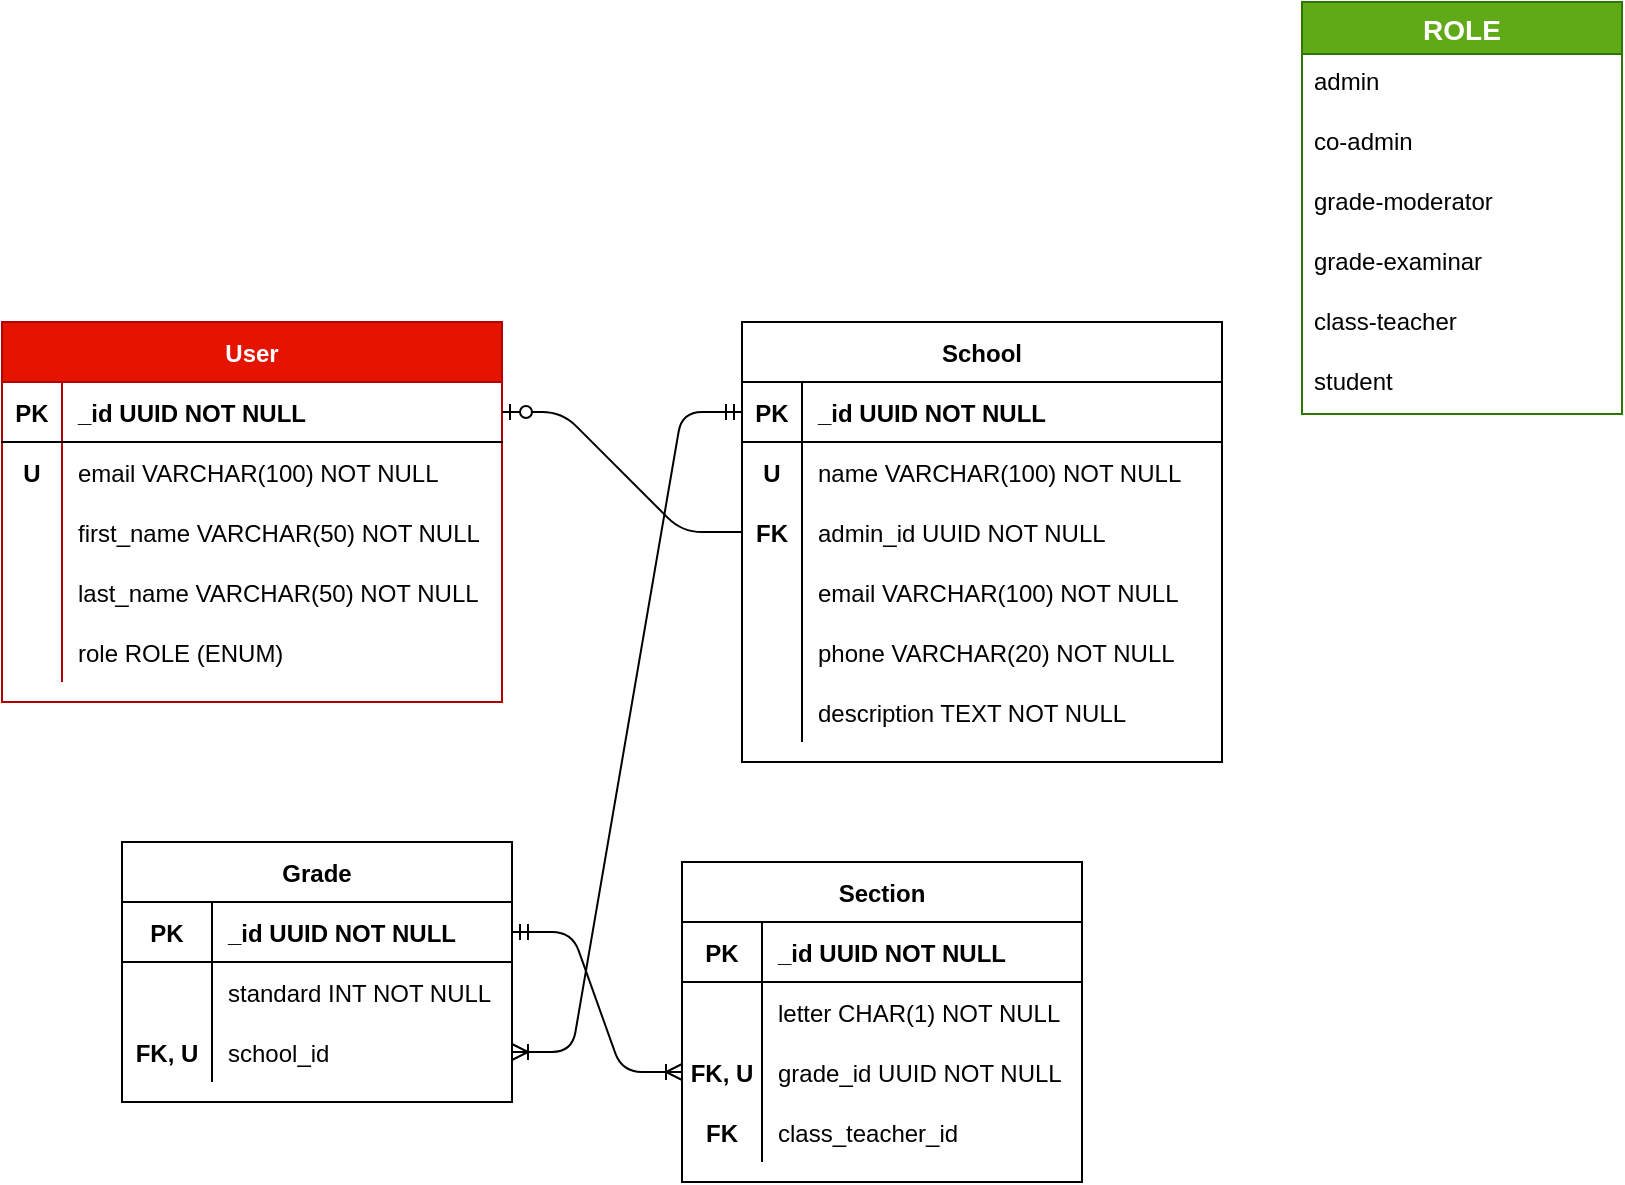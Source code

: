 <mxfile version="14.5.10" type="github">
  <diagram id="9uJruY_B-ZJQ3e48zENs" name="Page-1">
    <mxGraphModel dx="782" dy="745" grid="1" gridSize="10" guides="1" tooltips="1" connect="1" arrows="1" fold="1" page="1" pageScale="1" pageWidth="850" pageHeight="1100" math="0" shadow="0">
      <root>
        <mxCell id="0" />
        <mxCell id="1" parent="0" />
        <mxCell id="Y5BPQSQ-rdWLADzZHDgI-1" value="User" style="shape=table;startSize=30;container=1;collapsible=1;childLayout=tableLayout;fixedRows=1;rowLines=0;fontStyle=1;align=center;resizeLast=1;fillColor=#e51400;strokeColor=#B20000;fontColor=#ffffff;" parent="1" vertex="1">
          <mxGeometry x="30" y="170" width="250" height="190" as="geometry">
            <mxRectangle x="30" y="170" width="60" height="30" as="alternateBounds" />
          </mxGeometry>
        </mxCell>
        <mxCell id="Y5BPQSQ-rdWLADzZHDgI-2" value="" style="shape=partialRectangle;collapsible=0;dropTarget=0;pointerEvents=0;fillColor=none;top=0;left=0;bottom=1;right=0;points=[[0,0.5],[1,0.5]];portConstraint=eastwest;" parent="Y5BPQSQ-rdWLADzZHDgI-1" vertex="1">
          <mxGeometry y="30" width="250" height="30" as="geometry" />
        </mxCell>
        <mxCell id="Y5BPQSQ-rdWLADzZHDgI-3" value="PK" style="shape=partialRectangle;connectable=0;fillColor=none;top=0;left=0;bottom=0;right=0;fontStyle=1;overflow=hidden;" parent="Y5BPQSQ-rdWLADzZHDgI-2" vertex="1">
          <mxGeometry width="30" height="30" as="geometry" />
        </mxCell>
        <mxCell id="Y5BPQSQ-rdWLADzZHDgI-4" value="_id UUID NOT NULL" style="shape=partialRectangle;connectable=0;fillColor=none;top=0;left=0;bottom=0;right=0;align=left;spacingLeft=6;fontStyle=1;overflow=hidden;" parent="Y5BPQSQ-rdWLADzZHDgI-2" vertex="1">
          <mxGeometry x="30" width="220" height="30" as="geometry" />
        </mxCell>
        <mxCell id="Y5BPQSQ-rdWLADzZHDgI-11" value="" style="shape=partialRectangle;collapsible=0;dropTarget=0;pointerEvents=0;fillColor=none;top=0;left=0;bottom=0;right=0;points=[[0,0.5],[1,0.5]];portConstraint=eastwest;" parent="Y5BPQSQ-rdWLADzZHDgI-1" vertex="1">
          <mxGeometry y="60" width="250" height="30" as="geometry" />
        </mxCell>
        <mxCell id="Y5BPQSQ-rdWLADzZHDgI-12" value="U" style="shape=partialRectangle;connectable=0;fillColor=none;top=0;left=0;bottom=0;right=0;editable=1;overflow=hidden;fontStyle=1" parent="Y5BPQSQ-rdWLADzZHDgI-11" vertex="1">
          <mxGeometry width="30" height="30" as="geometry" />
        </mxCell>
        <mxCell id="Y5BPQSQ-rdWLADzZHDgI-13" value="email VARCHAR(100) NOT NULL" style="shape=partialRectangle;connectable=0;fillColor=none;top=0;left=0;bottom=0;right=0;align=left;spacingLeft=6;overflow=hidden;" parent="Y5BPQSQ-rdWLADzZHDgI-11" vertex="1">
          <mxGeometry x="30" width="220" height="30" as="geometry" />
        </mxCell>
        <mxCell id="Y5BPQSQ-rdWLADzZHDgI-5" value="" style="shape=partialRectangle;collapsible=0;dropTarget=0;pointerEvents=0;fillColor=none;top=0;left=0;bottom=0;right=0;points=[[0,0.5],[1,0.5]];portConstraint=eastwest;" parent="Y5BPQSQ-rdWLADzZHDgI-1" vertex="1">
          <mxGeometry y="90" width="250" height="30" as="geometry" />
        </mxCell>
        <mxCell id="Y5BPQSQ-rdWLADzZHDgI-6" value="" style="shape=partialRectangle;connectable=0;fillColor=none;top=0;left=0;bottom=0;right=0;editable=1;overflow=hidden;" parent="Y5BPQSQ-rdWLADzZHDgI-5" vertex="1">
          <mxGeometry width="30" height="30" as="geometry" />
        </mxCell>
        <mxCell id="Y5BPQSQ-rdWLADzZHDgI-7" value="first_name VARCHAR(50) NOT NULL" style="shape=partialRectangle;connectable=0;fillColor=none;top=0;left=0;bottom=0;right=0;align=left;spacingLeft=6;overflow=hidden;" parent="Y5BPQSQ-rdWLADzZHDgI-5" vertex="1">
          <mxGeometry x="30" width="220" height="30" as="geometry" />
        </mxCell>
        <mxCell id="Y5BPQSQ-rdWLADzZHDgI-14" value="" style="shape=partialRectangle;collapsible=0;dropTarget=0;pointerEvents=0;fillColor=none;top=0;left=0;bottom=0;right=0;points=[[0,0.5],[1,0.5]];portConstraint=eastwest;" parent="Y5BPQSQ-rdWLADzZHDgI-1" vertex="1">
          <mxGeometry y="120" width="250" height="30" as="geometry" />
        </mxCell>
        <mxCell id="Y5BPQSQ-rdWLADzZHDgI-15" value="" style="shape=partialRectangle;connectable=0;fillColor=none;top=0;left=0;bottom=0;right=0;editable=1;overflow=hidden;" parent="Y5BPQSQ-rdWLADzZHDgI-14" vertex="1">
          <mxGeometry width="30" height="30" as="geometry" />
        </mxCell>
        <mxCell id="Y5BPQSQ-rdWLADzZHDgI-16" value="last_name VARCHAR(50) NOT NULL" style="shape=partialRectangle;connectable=0;fillColor=none;top=0;left=0;bottom=0;right=0;align=left;spacingLeft=6;overflow=hidden;" parent="Y5BPQSQ-rdWLADzZHDgI-14" vertex="1">
          <mxGeometry x="30" width="220" height="30" as="geometry" />
        </mxCell>
        <mxCell id="Y5BPQSQ-rdWLADzZHDgI-8" value="" style="shape=partialRectangle;collapsible=0;dropTarget=0;pointerEvents=0;fillColor=none;top=0;left=0;bottom=0;right=0;points=[[0,0.5],[1,0.5]];portConstraint=eastwest;" parent="Y5BPQSQ-rdWLADzZHDgI-1" vertex="1">
          <mxGeometry y="150" width="250" height="30" as="geometry" />
        </mxCell>
        <mxCell id="Y5BPQSQ-rdWLADzZHDgI-9" value="" style="shape=partialRectangle;connectable=0;fillColor=none;top=0;left=0;bottom=0;right=0;editable=1;overflow=hidden;" parent="Y5BPQSQ-rdWLADzZHDgI-8" vertex="1">
          <mxGeometry width="30" height="30" as="geometry" />
        </mxCell>
        <mxCell id="Y5BPQSQ-rdWLADzZHDgI-10" value="role ROLE (ENUM)" style="shape=partialRectangle;connectable=0;fillColor=none;top=0;left=0;bottom=0;right=0;align=left;spacingLeft=6;overflow=hidden;" parent="Y5BPQSQ-rdWLADzZHDgI-8" vertex="1">
          <mxGeometry x="30" width="220" height="30" as="geometry" />
        </mxCell>
        <mxCell id="Y5BPQSQ-rdWLADzZHDgI-17" value="School" style="shape=table;startSize=30;container=1;collapsible=1;childLayout=tableLayout;fixedRows=1;rowLines=0;fontStyle=1;align=center;resizeLast=1;" parent="1" vertex="1">
          <mxGeometry x="400" y="170" width="240" height="220" as="geometry" />
        </mxCell>
        <mxCell id="Y5BPQSQ-rdWLADzZHDgI-18" value="" style="shape=partialRectangle;collapsible=0;dropTarget=0;pointerEvents=0;fillColor=none;top=0;left=0;bottom=1;right=0;points=[[0,0.5],[1,0.5]];portConstraint=eastwest;" parent="Y5BPQSQ-rdWLADzZHDgI-17" vertex="1">
          <mxGeometry y="30" width="240" height="30" as="geometry" />
        </mxCell>
        <mxCell id="Y5BPQSQ-rdWLADzZHDgI-19" value="PK" style="shape=partialRectangle;connectable=0;fillColor=none;top=0;left=0;bottom=0;right=0;fontStyle=1;overflow=hidden;" parent="Y5BPQSQ-rdWLADzZHDgI-18" vertex="1">
          <mxGeometry width="30" height="30" as="geometry" />
        </mxCell>
        <mxCell id="Y5BPQSQ-rdWLADzZHDgI-20" value="_id UUID NOT NULL" style="shape=partialRectangle;connectable=0;fillColor=none;top=0;left=0;bottom=0;right=0;align=left;spacingLeft=6;fontStyle=1;overflow=hidden;" parent="Y5BPQSQ-rdWLADzZHDgI-18" vertex="1">
          <mxGeometry x="30" width="210" height="30" as="geometry" />
        </mxCell>
        <mxCell id="Y5BPQSQ-rdWLADzZHDgI-21" value="" style="shape=partialRectangle;collapsible=0;dropTarget=0;pointerEvents=0;fillColor=none;top=0;left=0;bottom=0;right=0;points=[[0,0.5],[1,0.5]];portConstraint=eastwest;" parent="Y5BPQSQ-rdWLADzZHDgI-17" vertex="1">
          <mxGeometry y="60" width="240" height="30" as="geometry" />
        </mxCell>
        <mxCell id="Y5BPQSQ-rdWLADzZHDgI-22" value="U" style="shape=partialRectangle;connectable=0;fillColor=none;top=0;left=0;bottom=0;right=0;editable=1;overflow=hidden;fontStyle=1" parent="Y5BPQSQ-rdWLADzZHDgI-21" vertex="1">
          <mxGeometry width="30" height="30" as="geometry" />
        </mxCell>
        <mxCell id="Y5BPQSQ-rdWLADzZHDgI-23" value="name VARCHAR(100) NOT NULL" style="shape=partialRectangle;connectable=0;fillColor=none;top=0;left=0;bottom=0;right=0;align=left;spacingLeft=6;overflow=hidden;" parent="Y5BPQSQ-rdWLADzZHDgI-21" vertex="1">
          <mxGeometry x="30" width="210" height="30" as="geometry" />
        </mxCell>
        <mxCell id="Y5BPQSQ-rdWLADzZHDgI-24" value="" style="shape=partialRectangle;collapsible=0;dropTarget=0;pointerEvents=0;fillColor=none;top=0;left=0;bottom=0;right=0;points=[[0,0.5],[1,0.5]];portConstraint=eastwest;" parent="Y5BPQSQ-rdWLADzZHDgI-17" vertex="1">
          <mxGeometry y="90" width="240" height="30" as="geometry" />
        </mxCell>
        <mxCell id="Y5BPQSQ-rdWLADzZHDgI-25" value="FK" style="shape=partialRectangle;connectable=0;fillColor=none;top=0;left=0;bottom=0;right=0;editable=1;overflow=hidden;fontStyle=1" parent="Y5BPQSQ-rdWLADzZHDgI-24" vertex="1">
          <mxGeometry width="30" height="30" as="geometry" />
        </mxCell>
        <mxCell id="Y5BPQSQ-rdWLADzZHDgI-26" value="admin_id UUID NOT NULL" style="shape=partialRectangle;connectable=0;fillColor=none;top=0;left=0;bottom=0;right=0;align=left;spacingLeft=6;overflow=hidden;" parent="Y5BPQSQ-rdWLADzZHDgI-24" vertex="1">
          <mxGeometry x="30" width="210" height="30" as="geometry" />
        </mxCell>
        <mxCell id="Y5BPQSQ-rdWLADzZHDgI-27" value="" style="shape=partialRectangle;collapsible=0;dropTarget=0;pointerEvents=0;fillColor=none;top=0;left=0;bottom=0;right=0;points=[[0,0.5],[1,0.5]];portConstraint=eastwest;" parent="Y5BPQSQ-rdWLADzZHDgI-17" vertex="1">
          <mxGeometry y="120" width="240" height="30" as="geometry" />
        </mxCell>
        <mxCell id="Y5BPQSQ-rdWLADzZHDgI-28" value="" style="shape=partialRectangle;connectable=0;fillColor=none;top=0;left=0;bottom=0;right=0;editable=1;overflow=hidden;" parent="Y5BPQSQ-rdWLADzZHDgI-27" vertex="1">
          <mxGeometry width="30" height="30" as="geometry" />
        </mxCell>
        <mxCell id="Y5BPQSQ-rdWLADzZHDgI-29" value="email VARCHAR(100) NOT NULL" style="shape=partialRectangle;connectable=0;fillColor=none;top=0;left=0;bottom=0;right=0;align=left;spacingLeft=6;overflow=hidden;" parent="Y5BPQSQ-rdWLADzZHDgI-27" vertex="1">
          <mxGeometry x="30" width="210" height="30" as="geometry" />
        </mxCell>
        <mxCell id="D5e-8UraGBJ1cKK5Cku7-27" value="" style="shape=partialRectangle;collapsible=0;dropTarget=0;pointerEvents=0;fillColor=none;top=0;left=0;bottom=0;right=0;points=[[0,0.5],[1,0.5]];portConstraint=eastwest;" parent="Y5BPQSQ-rdWLADzZHDgI-17" vertex="1">
          <mxGeometry y="150" width="240" height="30" as="geometry" />
        </mxCell>
        <mxCell id="D5e-8UraGBJ1cKK5Cku7-28" value="" style="shape=partialRectangle;connectable=0;fillColor=none;top=0;left=0;bottom=0;right=0;editable=1;overflow=hidden;" parent="D5e-8UraGBJ1cKK5Cku7-27" vertex="1">
          <mxGeometry width="30" height="30" as="geometry" />
        </mxCell>
        <mxCell id="D5e-8UraGBJ1cKK5Cku7-29" value="phone VARCHAR(20) NOT NULL" style="shape=partialRectangle;connectable=0;fillColor=none;top=0;left=0;bottom=0;right=0;align=left;spacingLeft=6;overflow=hidden;" parent="D5e-8UraGBJ1cKK5Cku7-27" vertex="1">
          <mxGeometry x="30" width="210" height="30" as="geometry" />
        </mxCell>
        <mxCell id="D5e-8UraGBJ1cKK5Cku7-30" value="" style="shape=partialRectangle;collapsible=0;dropTarget=0;pointerEvents=0;fillColor=none;top=0;left=0;bottom=0;right=0;points=[[0,0.5],[1,0.5]];portConstraint=eastwest;" parent="Y5BPQSQ-rdWLADzZHDgI-17" vertex="1">
          <mxGeometry y="180" width="240" height="30" as="geometry" />
        </mxCell>
        <mxCell id="D5e-8UraGBJ1cKK5Cku7-31" value="" style="shape=partialRectangle;connectable=0;fillColor=none;top=0;left=0;bottom=0;right=0;editable=1;overflow=hidden;" parent="D5e-8UraGBJ1cKK5Cku7-30" vertex="1">
          <mxGeometry width="30" height="30" as="geometry" />
        </mxCell>
        <mxCell id="D5e-8UraGBJ1cKK5Cku7-32" value="description TEXT NOT NULL" style="shape=partialRectangle;connectable=0;fillColor=none;top=0;left=0;bottom=0;right=0;align=left;spacingLeft=6;overflow=hidden;" parent="D5e-8UraGBJ1cKK5Cku7-30" vertex="1">
          <mxGeometry x="30" width="210" height="30" as="geometry" />
        </mxCell>
        <mxCell id="D5e-8UraGBJ1cKK5Cku7-1" value="Grade" style="shape=table;startSize=30;container=1;collapsible=1;childLayout=tableLayout;fixedRows=1;rowLines=0;fontStyle=1;align=center;resizeLast=1;" parent="1" vertex="1">
          <mxGeometry x="90" y="430" width="195" height="130" as="geometry" />
        </mxCell>
        <mxCell id="D5e-8UraGBJ1cKK5Cku7-2" value="" style="shape=partialRectangle;collapsible=0;dropTarget=0;pointerEvents=0;fillColor=none;top=0;left=0;bottom=1;right=0;points=[[0,0.5],[1,0.5]];portConstraint=eastwest;" parent="D5e-8UraGBJ1cKK5Cku7-1" vertex="1">
          <mxGeometry y="30" width="195" height="30" as="geometry" />
        </mxCell>
        <mxCell id="D5e-8UraGBJ1cKK5Cku7-3" value="PK" style="shape=partialRectangle;connectable=0;fillColor=none;top=0;left=0;bottom=0;right=0;fontStyle=1;overflow=hidden;" parent="D5e-8UraGBJ1cKK5Cku7-2" vertex="1">
          <mxGeometry width="45" height="30" as="geometry" />
        </mxCell>
        <mxCell id="D5e-8UraGBJ1cKK5Cku7-4" value="_id UUID NOT NULL" style="shape=partialRectangle;connectable=0;fillColor=none;top=0;left=0;bottom=0;right=0;align=left;spacingLeft=6;fontStyle=1;overflow=hidden;" parent="D5e-8UraGBJ1cKK5Cku7-2" vertex="1">
          <mxGeometry x="45" width="150" height="30" as="geometry" />
        </mxCell>
        <mxCell id="D5e-8UraGBJ1cKK5Cku7-5" value="" style="shape=partialRectangle;collapsible=0;dropTarget=0;pointerEvents=0;fillColor=none;top=0;left=0;bottom=0;right=0;points=[[0,0.5],[1,0.5]];portConstraint=eastwest;" parent="D5e-8UraGBJ1cKK5Cku7-1" vertex="1">
          <mxGeometry y="60" width="195" height="30" as="geometry" />
        </mxCell>
        <mxCell id="D5e-8UraGBJ1cKK5Cku7-6" value="" style="shape=partialRectangle;connectable=0;fillColor=none;top=0;left=0;bottom=0;right=0;editable=1;overflow=hidden;" parent="D5e-8UraGBJ1cKK5Cku7-5" vertex="1">
          <mxGeometry width="45" height="30" as="geometry" />
        </mxCell>
        <mxCell id="D5e-8UraGBJ1cKK5Cku7-7" value="standard INT NOT NULL" style="shape=partialRectangle;connectable=0;fillColor=none;top=0;left=0;bottom=0;right=0;align=left;spacingLeft=6;overflow=hidden;" parent="D5e-8UraGBJ1cKK5Cku7-5" vertex="1">
          <mxGeometry x="45" width="150" height="30" as="geometry" />
        </mxCell>
        <mxCell id="D5e-8UraGBJ1cKK5Cku7-8" value="" style="shape=partialRectangle;collapsible=0;dropTarget=0;pointerEvents=0;fillColor=none;top=0;left=0;bottom=0;right=0;points=[[0,0.5],[1,0.5]];portConstraint=eastwest;" parent="D5e-8UraGBJ1cKK5Cku7-1" vertex="1">
          <mxGeometry y="90" width="195" height="30" as="geometry" />
        </mxCell>
        <mxCell id="D5e-8UraGBJ1cKK5Cku7-9" value="FK, U" style="shape=partialRectangle;connectable=0;fillColor=none;top=0;left=0;bottom=0;right=0;editable=1;overflow=hidden;fontStyle=1" parent="D5e-8UraGBJ1cKK5Cku7-8" vertex="1">
          <mxGeometry width="45" height="30" as="geometry" />
        </mxCell>
        <mxCell id="D5e-8UraGBJ1cKK5Cku7-10" value="school_id" style="shape=partialRectangle;connectable=0;fillColor=none;top=0;left=0;bottom=0;right=0;align=left;spacingLeft=6;overflow=hidden;" parent="D5e-8UraGBJ1cKK5Cku7-8" vertex="1">
          <mxGeometry x="45" width="150" height="30" as="geometry" />
        </mxCell>
        <mxCell id="D5e-8UraGBJ1cKK5Cku7-14" value="Section" style="shape=table;startSize=30;container=1;collapsible=1;childLayout=tableLayout;fixedRows=1;rowLines=0;fontStyle=1;align=center;resizeLast=1;" parent="1" vertex="1">
          <mxGeometry x="370" y="440" width="200" height="160" as="geometry" />
        </mxCell>
        <mxCell id="D5e-8UraGBJ1cKK5Cku7-15" value="" style="shape=partialRectangle;collapsible=0;dropTarget=0;pointerEvents=0;fillColor=none;top=0;left=0;bottom=1;right=0;points=[[0,0.5],[1,0.5]];portConstraint=eastwest;" parent="D5e-8UraGBJ1cKK5Cku7-14" vertex="1">
          <mxGeometry y="30" width="200" height="30" as="geometry" />
        </mxCell>
        <mxCell id="D5e-8UraGBJ1cKK5Cku7-16" value="PK" style="shape=partialRectangle;connectable=0;fillColor=none;top=0;left=0;bottom=0;right=0;fontStyle=1;overflow=hidden;" parent="D5e-8UraGBJ1cKK5Cku7-15" vertex="1">
          <mxGeometry width="40" height="30" as="geometry" />
        </mxCell>
        <mxCell id="D5e-8UraGBJ1cKK5Cku7-17" value="_id UUID NOT NULL" style="shape=partialRectangle;connectable=0;fillColor=none;top=0;left=0;bottom=0;right=0;align=left;spacingLeft=6;fontStyle=1;overflow=hidden;" parent="D5e-8UraGBJ1cKK5Cku7-15" vertex="1">
          <mxGeometry x="40" width="160" height="30" as="geometry" />
        </mxCell>
        <mxCell id="D5e-8UraGBJ1cKK5Cku7-18" value="" style="shape=partialRectangle;collapsible=0;dropTarget=0;pointerEvents=0;fillColor=none;top=0;left=0;bottom=0;right=0;points=[[0,0.5],[1,0.5]];portConstraint=eastwest;" parent="D5e-8UraGBJ1cKK5Cku7-14" vertex="1">
          <mxGeometry y="60" width="200" height="30" as="geometry" />
        </mxCell>
        <mxCell id="D5e-8UraGBJ1cKK5Cku7-19" value="" style="shape=partialRectangle;connectable=0;fillColor=none;top=0;left=0;bottom=0;right=0;editable=1;overflow=hidden;" parent="D5e-8UraGBJ1cKK5Cku7-18" vertex="1">
          <mxGeometry width="40" height="30" as="geometry" />
        </mxCell>
        <mxCell id="D5e-8UraGBJ1cKK5Cku7-20" value="letter CHAR(1) NOT NULL" style="shape=partialRectangle;connectable=0;fillColor=none;top=0;left=0;bottom=0;right=0;align=left;spacingLeft=6;overflow=hidden;" parent="D5e-8UraGBJ1cKK5Cku7-18" vertex="1">
          <mxGeometry x="40" width="160" height="30" as="geometry" />
        </mxCell>
        <mxCell id="D5e-8UraGBJ1cKK5Cku7-21" value="" style="shape=partialRectangle;collapsible=0;dropTarget=0;pointerEvents=0;fillColor=none;top=0;left=0;bottom=0;right=0;points=[[0,0.5],[1,0.5]];portConstraint=eastwest;" parent="D5e-8UraGBJ1cKK5Cku7-14" vertex="1">
          <mxGeometry y="90" width="200" height="30" as="geometry" />
        </mxCell>
        <mxCell id="D5e-8UraGBJ1cKK5Cku7-22" value="FK, U" style="shape=partialRectangle;connectable=0;fillColor=none;top=0;left=0;bottom=0;right=0;editable=1;overflow=hidden;fontStyle=1" parent="D5e-8UraGBJ1cKK5Cku7-21" vertex="1">
          <mxGeometry width="40" height="30" as="geometry" />
        </mxCell>
        <mxCell id="D5e-8UraGBJ1cKK5Cku7-23" value="grade_id UUID NOT NULL" style="shape=partialRectangle;connectable=0;fillColor=none;top=0;left=0;bottom=0;right=0;align=left;spacingLeft=6;overflow=hidden;" parent="D5e-8UraGBJ1cKK5Cku7-21" vertex="1">
          <mxGeometry x="40" width="160" height="30" as="geometry" />
        </mxCell>
        <mxCell id="D5e-8UraGBJ1cKK5Cku7-24" value="" style="shape=partialRectangle;collapsible=0;dropTarget=0;pointerEvents=0;fillColor=none;top=0;left=0;bottom=0;right=0;points=[[0,0.5],[1,0.5]];portConstraint=eastwest;" parent="D5e-8UraGBJ1cKK5Cku7-14" vertex="1">
          <mxGeometry y="120" width="200" height="30" as="geometry" />
        </mxCell>
        <mxCell id="D5e-8UraGBJ1cKK5Cku7-25" value="FK" style="shape=partialRectangle;connectable=0;fillColor=none;top=0;left=0;bottom=0;right=0;editable=1;overflow=hidden;fontStyle=1" parent="D5e-8UraGBJ1cKK5Cku7-24" vertex="1">
          <mxGeometry width="40" height="30" as="geometry" />
        </mxCell>
        <mxCell id="D5e-8UraGBJ1cKK5Cku7-26" value="class_teacher_id" style="shape=partialRectangle;connectable=0;fillColor=none;top=0;left=0;bottom=0;right=0;align=left;spacingLeft=6;overflow=hidden;" parent="D5e-8UraGBJ1cKK5Cku7-24" vertex="1">
          <mxGeometry x="40" width="160" height="30" as="geometry" />
        </mxCell>
        <mxCell id="D5e-8UraGBJ1cKK5Cku7-35" value="ROLE" style="swimlane;fontStyle=1;childLayout=stackLayout;horizontal=1;startSize=26;horizontalStack=0;resizeParent=1;resizeParentMax=0;resizeLast=0;collapsible=1;marginBottom=0;align=center;fontSize=14;glass=0;rounded=0;shadow=0;sketch=0;swimlaneLine=1;fillColor=#60a917;strokeColor=#2D7600;fontColor=#ffffff;" parent="1" vertex="1">
          <mxGeometry x="680" y="10" width="160" height="206" as="geometry">
            <mxRectangle x="390" y="80" width="50" height="26" as="alternateBounds" />
          </mxGeometry>
        </mxCell>
        <mxCell id="D5e-8UraGBJ1cKK5Cku7-36" value="admin" style="text;strokeColor=none;fillColor=none;spacingLeft=4;spacingRight=4;overflow=hidden;rotatable=0;points=[[0,0.5],[1,0.5]];portConstraint=eastwest;fontSize=12;" parent="D5e-8UraGBJ1cKK5Cku7-35" vertex="1">
          <mxGeometry y="26" width="160" height="30" as="geometry" />
        </mxCell>
        <mxCell id="D5e-8UraGBJ1cKK5Cku7-37" value="co-admin" style="text;strokeColor=none;fillColor=none;spacingLeft=4;spacingRight=4;overflow=hidden;rotatable=0;points=[[0,0.5],[1,0.5]];portConstraint=eastwest;fontSize=12;" parent="D5e-8UraGBJ1cKK5Cku7-35" vertex="1">
          <mxGeometry y="56" width="160" height="30" as="geometry" />
        </mxCell>
        <mxCell id="D5e-8UraGBJ1cKK5Cku7-38" value="grade-moderator" style="text;strokeColor=none;fillColor=none;spacingLeft=4;spacingRight=4;overflow=hidden;rotatable=0;points=[[0,0.5],[1,0.5]];portConstraint=eastwest;fontSize=12;" parent="D5e-8UraGBJ1cKK5Cku7-35" vertex="1">
          <mxGeometry y="86" width="160" height="30" as="geometry" />
        </mxCell>
        <mxCell id="D5e-8UraGBJ1cKK5Cku7-39" value="grade-examinar" style="text;strokeColor=none;fillColor=none;spacingLeft=4;spacingRight=4;overflow=hidden;rotatable=0;points=[[0,0.5],[1,0.5]];portConstraint=eastwest;fontSize=12;" parent="D5e-8UraGBJ1cKK5Cku7-35" vertex="1">
          <mxGeometry y="116" width="160" height="30" as="geometry" />
        </mxCell>
        <mxCell id="D5e-8UraGBJ1cKK5Cku7-40" value="class-teacher" style="text;strokeColor=none;fillColor=none;spacingLeft=4;spacingRight=4;overflow=hidden;rotatable=0;points=[[0,0.5],[1,0.5]];portConstraint=eastwest;fontSize=12;" parent="D5e-8UraGBJ1cKK5Cku7-35" vertex="1">
          <mxGeometry y="146" width="160" height="30" as="geometry" />
        </mxCell>
        <mxCell id="D5e-8UraGBJ1cKK5Cku7-41" value="student" style="text;strokeColor=none;fillColor=none;spacingLeft=4;spacingRight=4;overflow=hidden;rotatable=0;points=[[0,0.5],[1,0.5]];portConstraint=eastwest;fontSize=12;" parent="D5e-8UraGBJ1cKK5Cku7-35" vertex="1">
          <mxGeometry y="176" width="160" height="30" as="geometry" />
        </mxCell>
        <mxCell id="D5e-8UraGBJ1cKK5Cku7-42" value="" style="edgeStyle=entityRelationEdgeStyle;fontSize=12;html=1;endArrow=none;endFill=0;exitX=1;exitY=0.5;exitDx=0;exitDy=0;startArrow=ERzeroToOne;startFill=1;" parent="1" source="Y5BPQSQ-rdWLADzZHDgI-2" target="Y5BPQSQ-rdWLADzZHDgI-24" edge="1">
          <mxGeometry width="100" height="100" relative="1" as="geometry">
            <mxPoint x="150" y="420" as="sourcePoint" />
            <mxPoint x="250" y="320" as="targetPoint" />
          </mxGeometry>
        </mxCell>
        <mxCell id="D5e-8UraGBJ1cKK5Cku7-43" value="" style="edgeStyle=entityRelationEdgeStyle;fontSize=12;html=1;endArrow=ERoneToMany;startArrow=ERmandOne;entryX=1;entryY=0.5;entryDx=0;entryDy=0;" parent="1" source="Y5BPQSQ-rdWLADzZHDgI-18" target="D5e-8UraGBJ1cKK5Cku7-8" edge="1">
          <mxGeometry width="100" height="100" relative="1" as="geometry">
            <mxPoint x="330" y="430" as="sourcePoint" />
            <mxPoint x="430" y="330" as="targetPoint" />
          </mxGeometry>
        </mxCell>
        <mxCell id="D5e-8UraGBJ1cKK5Cku7-44" value="" style="edgeStyle=entityRelationEdgeStyle;fontSize=12;html=1;endArrow=ERoneToMany;startArrow=ERmandOne;exitX=1;exitY=0.5;exitDx=0;exitDy=0;" parent="1" source="D5e-8UraGBJ1cKK5Cku7-2" target="D5e-8UraGBJ1cKK5Cku7-21" edge="1">
          <mxGeometry width="100" height="100" relative="1" as="geometry">
            <mxPoint x="450" y="590" as="sourcePoint" />
            <mxPoint x="560" y="800" as="targetPoint" />
          </mxGeometry>
        </mxCell>
      </root>
    </mxGraphModel>
  </diagram>
</mxfile>
